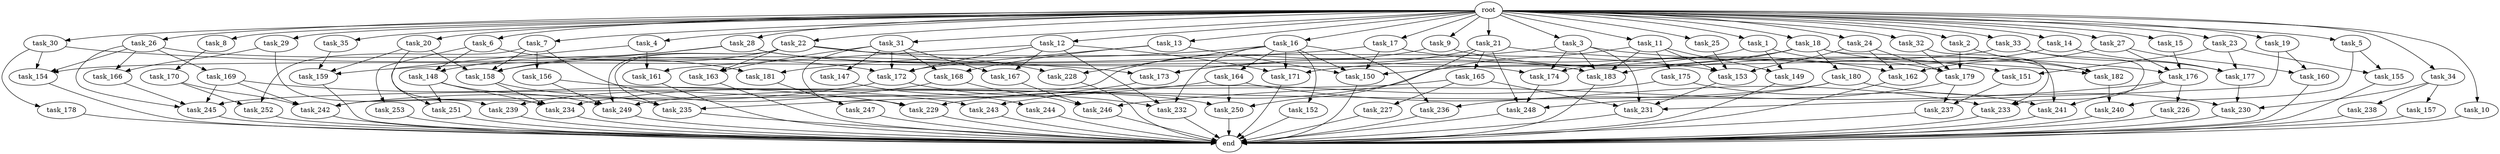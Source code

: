 digraph G {
  task_8 [size="102.400000"];
  task_239 [size="45526653337.600006"];
  task_173 [size="125413045043.200012"];
  task_158 [size="134002979635.200012"];
  task_17 [size="102.400000"];
  task_147 [size="54975581388.800003"];
  root [size="0.000000"];
  task_242 [size="244813135872.000000"];
  task_35 [size="102.400000"];
  task_161 [size="111669149696.000000"];
  task_159 [size="110810156236.800003"];
  task_26 [size="102.400000"];
  task_15 [size="102.400000"];
  task_252 [size="55834574848.000000"];
  task_251 [size="63565515980.800003"];
  task_167 [size="124554051584.000000"];
  task_227 [size="42090679500.800003"];
  task_166 [size="34359738368.000000"];
  task_177 [size="80745385164.800003"];
  task_33 [size="102.400000"];
  task_240 [size="38654705664.000000"];
  task_181 [size="77309411328.000000"];
  task_231 [size="212171384422.400024"];
  task_241 [size="100502234726.400009"];
  task_233 [size="127990025420.800003"];
  task_176 [size="76450417868.800003"];
  task_13 [size="102.400000"];
  task_153 [size="152041842278.399994"];
  task_30 [size="102.400000"];
  task_5 [size="102.400000"];
  task_183 [size="136579960012.800003"];
  task_6 [size="102.400000"];
  task_7 [size="102.400000"];
  task_25 [size="102.400000"];
  task_22 [size="102.400000"];
  task_169 [size="30923764531.200001"];
  task_3 [size="102.400000"];
  task_179 [size="51539607552.000000"];
  task_234 [size="279172874240.000000"];
  task_164 [size="69578470195.199997"];
  task_236 [size="91053306675.200012"];
  task_230 [size="32641751449.600002"];
  task_162 [size="90194313216.000000"];
  task_157 [size="7730941132.800000"];
  task_16 [size="102.400000"];
  task_154 [size="115105123532.800003"];
  task_150 [size="115964116992.000000"];
  task_175 [size="21474836480.000000"];
  task_253 [size="7730941132.800000"];
  task_155 [size="38654705664.000000"];
  task_160 [size="85899345920.000000"];
  task_182 [size="115105123532.800003"];
  task_245 [size="111669149696.000000"];
  task_21 [size="102.400000"];
  task_18 [size="102.400000"];
  task_180 [size="42090679500.800003"];
  task_31 [size="102.400000"];
  task_244 [size="42090679500.800003"];
  task_9 [size="102.400000"];
  task_237 [size="100502234726.400009"];
  task_168 [size="76450417868.800003"];
  task_28 [size="102.400000"];
  task_174 [size="80745385164.800003"];
  task_247 [size="42090679500.800003"];
  task_29 [size="102.400000"];
  task_11 [size="102.400000"];
  task_34 [size="102.400000"];
  task_10 [size="102.400000"];
  task_148 [size="11166914969.600000"];
  task_163 [size="85899345920.000000"];
  task_178 [size="42090679500.800003"];
  task_2 [size="102.400000"];
  task_171 [size="181247619891.200012"];
  end [size="0.000000"];
  task_228 [size="100502234726.400009"];
  task_14 [size="102.400000"];
  task_156 [size="13743895347.200001"];
  task_151 [size="116823110451.200012"];
  task_24 [size="102.400000"];
  task_243 [size="17179869184.000000"];
  task_19 [size="102.400000"];
  task_226 [size="54975581388.800003"];
  task_32 [size="102.400000"];
  task_170 [size="69578470195.199997"];
  task_4 [size="102.400000"];
  task_235 [size="171798691840.000000"];
  task_27 [size="102.400000"];
  task_232 [size="225056286310.400024"];
  task_149 [size="24910810316.800003"];
  task_229 [size="107374182400.000000"];
  task_23 [size="102.400000"];
  task_12 [size="102.400000"];
  task_165 [size="13743895347.200001"];
  task_1 [size="102.400000"];
  task_152 [size="69578470195.199997"];
  task_249 [size="81604378624.000000"];
  task_172 [size="176952652595.200012"];
  task_250 [size="76450417868.800003"];
  task_246 [size="110810156236.800003"];
  task_20 [size="102.400000"];
  task_238 [size="7730941132.800000"];
  task_248 [size="130567005798.400009"];

  task_8 -> task_170 [size="679477248.000000"];
  task_239 -> end [size="1.000000"];
  task_173 -> task_234 [size="838860800.000000"];
  task_158 -> task_235 [size="838860800.000000"];
  task_158 -> task_234 [size="838860800.000000"];
  task_17 -> task_159 [size="209715200.000000"];
  task_17 -> task_150 [size="209715200.000000"];
  task_17 -> task_162 [size="209715200.000000"];
  task_147 -> task_244 [size="411041792.000000"];
  root -> task_8 [size="1.000000"];
  root -> task_14 [size="1.000000"];
  root -> task_24 [size="1.000000"];
  root -> task_13 [size="1.000000"];
  root -> task_17 [size="1.000000"];
  root -> task_21 [size="1.000000"];
  root -> task_18 [size="1.000000"];
  root -> task_22 [size="1.000000"];
  root -> task_31 [size="1.000000"];
  root -> task_9 [size="1.000000"];
  root -> task_5 [size="1.000000"];
  root -> task_32 [size="1.000000"];
  root -> task_26 [size="1.000000"];
  root -> task_15 [size="1.000000"];
  root -> task_6 [size="1.000000"];
  root -> task_4 [size="1.000000"];
  root -> task_29 [size="1.000000"];
  root -> task_30 [size="1.000000"];
  root -> task_34 [size="1.000000"];
  root -> task_3 [size="1.000000"];
  root -> task_19 [size="1.000000"];
  root -> task_10 [size="1.000000"];
  root -> task_23 [size="1.000000"];
  root -> task_12 [size="1.000000"];
  root -> task_1 [size="1.000000"];
  root -> task_33 [size="1.000000"];
  root -> task_2 [size="1.000000"];
  root -> task_25 [size="1.000000"];
  root -> task_20 [size="1.000000"];
  root -> task_35 [size="1.000000"];
  root -> task_7 [size="1.000000"];
  root -> task_27 [size="1.000000"];
  root -> task_11 [size="1.000000"];
  root -> task_28 [size="1.000000"];
  root -> task_16 [size="1.000000"];
  task_242 -> end [size="1.000000"];
  task_35 -> task_159 [size="33554432.000000"];
  task_161 -> end [size="1.000000"];
  task_159 -> end [size="1.000000"];
  task_26 -> task_154 [size="301989888.000000"];
  task_26 -> task_245 [size="301989888.000000"];
  task_26 -> task_169 [size="301989888.000000"];
  task_26 -> task_166 [size="301989888.000000"];
  task_26 -> task_172 [size="301989888.000000"];
  task_15 -> task_176 [size="75497472.000000"];
  task_252 -> end [size="1.000000"];
  task_251 -> end [size="1.000000"];
  task_167 -> task_246 [size="134217728.000000"];
  task_227 -> end [size="1.000000"];
  task_166 -> task_245 [size="75497472.000000"];
  task_177 -> task_230 [size="33554432.000000"];
  task_33 -> task_154 [size="411041792.000000"];
  task_33 -> task_233 [size="411041792.000000"];
  task_33 -> task_177 [size="411041792.000000"];
  task_240 -> end [size="1.000000"];
  task_181 -> task_247 [size="411041792.000000"];
  task_231 -> end [size="1.000000"];
  task_241 -> end [size="1.000000"];
  task_233 -> end [size="1.000000"];
  task_176 -> task_241 [size="536870912.000000"];
  task_176 -> task_246 [size="536870912.000000"];
  task_176 -> task_226 [size="536870912.000000"];
  task_13 -> task_172 [size="209715200.000000"];
  task_13 -> task_150 [size="209715200.000000"];
  task_13 -> task_168 [size="209715200.000000"];
  task_153 -> task_231 [size="679477248.000000"];
  task_30 -> task_154 [size="411041792.000000"];
  task_30 -> task_173 [size="411041792.000000"];
  task_30 -> task_178 [size="411041792.000000"];
  task_5 -> task_155 [size="75497472.000000"];
  task_5 -> task_240 [size="75497472.000000"];
  task_183 -> end [size="1.000000"];
  task_6 -> task_148 [size="75497472.000000"];
  task_6 -> task_253 [size="75497472.000000"];
  task_6 -> task_181 [size="75497472.000000"];
  task_7 -> task_156 [size="134217728.000000"];
  task_7 -> task_158 [size="134217728.000000"];
  task_7 -> task_243 [size="134217728.000000"];
  task_7 -> task_252 [size="134217728.000000"];
  task_25 -> task_153 [size="838860800.000000"];
  task_22 -> task_235 [size="301989888.000000"];
  task_22 -> task_158 [size="301989888.000000"];
  task_22 -> task_163 [size="301989888.000000"];
  task_22 -> task_153 [size="301989888.000000"];
  task_22 -> task_228 [size="301989888.000000"];
  task_22 -> task_249 [size="301989888.000000"];
  task_169 -> task_245 [size="301989888.000000"];
  task_169 -> task_229 [size="301989888.000000"];
  task_169 -> task_242 [size="301989888.000000"];
  task_3 -> task_182 [size="679477248.000000"];
  task_3 -> task_231 [size="679477248.000000"];
  task_3 -> task_174 [size="679477248.000000"];
  task_3 -> task_173 [size="679477248.000000"];
  task_3 -> task_183 [size="679477248.000000"];
  task_179 -> task_237 [size="301989888.000000"];
  task_179 -> task_248 [size="301989888.000000"];
  task_234 -> end [size="1.000000"];
  task_164 -> task_235 [size="536870912.000000"];
  task_164 -> task_233 [size="536870912.000000"];
  task_164 -> task_250 [size="536870912.000000"];
  task_236 -> end [size="1.000000"];
  task_230 -> end [size="1.000000"];
  task_162 -> end [size="1.000000"];
  task_157 -> end [size="1.000000"];
  task_16 -> task_232 [size="679477248.000000"];
  task_16 -> task_228 [size="679477248.000000"];
  task_16 -> task_181 [size="679477248.000000"];
  task_16 -> task_236 [size="679477248.000000"];
  task_16 -> task_164 [size="679477248.000000"];
  task_16 -> task_150 [size="679477248.000000"];
  task_16 -> task_171 [size="679477248.000000"];
  task_16 -> task_152 [size="679477248.000000"];
  task_154 -> end [size="1.000000"];
  task_150 -> end [size="1.000000"];
  task_175 -> task_241 [size="33554432.000000"];
  task_175 -> task_243 [size="33554432.000000"];
  task_253 -> end [size="1.000000"];
  task_155 -> end [size="1.000000"];
  task_160 -> end [size="1.000000"];
  task_182 -> task_240 [size="301989888.000000"];
  task_245 -> end [size="1.000000"];
  task_21 -> task_173 [size="134217728.000000"];
  task_21 -> task_250 [size="134217728.000000"];
  task_21 -> task_176 [size="134217728.000000"];
  task_21 -> task_165 [size="134217728.000000"];
  task_21 -> task_248 [size="134217728.000000"];
  task_18 -> task_241 [size="411041792.000000"];
  task_18 -> task_180 [size="411041792.000000"];
  task_18 -> task_182 [size="411041792.000000"];
  task_18 -> task_171 [size="411041792.000000"];
  task_18 -> task_183 [size="411041792.000000"];
  task_180 -> task_249 [size="209715200.000000"];
  task_180 -> task_236 [size="209715200.000000"];
  task_180 -> task_230 [size="209715200.000000"];
  task_31 -> task_172 [size="536870912.000000"];
  task_31 -> task_167 [size="536870912.000000"];
  task_31 -> task_163 [size="536870912.000000"];
  task_31 -> task_229 [size="536870912.000000"];
  task_31 -> task_147 [size="536870912.000000"];
  task_31 -> task_168 [size="536870912.000000"];
  task_244 -> end [size="1.000000"];
  task_9 -> task_242 [size="838860800.000000"];
  task_9 -> task_151 [size="838860800.000000"];
  task_237 -> end [size="1.000000"];
  task_168 -> task_239 [size="411041792.000000"];
  task_168 -> task_246 [size="411041792.000000"];
  task_28 -> task_148 [size="33554432.000000"];
  task_28 -> task_174 [size="33554432.000000"];
  task_28 -> task_158 [size="33554432.000000"];
  task_28 -> task_183 [size="33554432.000000"];
  task_174 -> task_248 [size="838860800.000000"];
  task_247 -> end [size="1.000000"];
  task_29 -> task_239 [size="33554432.000000"];
  task_29 -> task_166 [size="33554432.000000"];
  task_11 -> task_153 [size="209715200.000000"];
  task_11 -> task_149 [size="209715200.000000"];
  task_11 -> task_183 [size="209715200.000000"];
  task_11 -> task_175 [size="209715200.000000"];
  task_11 -> task_229 [size="209715200.000000"];
  task_34 -> task_157 [size="75497472.000000"];
  task_34 -> task_230 [size="75497472.000000"];
  task_34 -> task_238 [size="75497472.000000"];
  task_10 -> end [size="1.000000"];
  task_148 -> task_249 [size="209715200.000000"];
  task_148 -> task_234 [size="209715200.000000"];
  task_148 -> task_251 [size="209715200.000000"];
  task_163 -> end [size="1.000000"];
  task_178 -> end [size="1.000000"];
  task_2 -> task_179 [size="33554432.000000"];
  task_2 -> task_182 [size="33554432.000000"];
  task_171 -> end [size="1.000000"];
  task_228 -> end [size="1.000000"];
  task_14 -> task_174 [size="75497472.000000"];
  task_14 -> task_177 [size="75497472.000000"];
  task_156 -> task_249 [size="75497472.000000"];
  task_156 -> task_250 [size="75497472.000000"];
  task_151 -> task_237 [size="679477248.000000"];
  task_24 -> task_153 [size="134217728.000000"];
  task_24 -> task_162 [size="134217728.000000"];
  task_24 -> task_179 [size="134217728.000000"];
  task_243 -> end [size="1.000000"];
  task_19 -> task_160 [size="301989888.000000"];
  task_19 -> task_231 [size="301989888.000000"];
  task_226 -> end [size="1.000000"];
  task_32 -> task_233 [size="301989888.000000"];
  task_32 -> task_179 [size="301989888.000000"];
  task_170 -> task_242 [size="411041792.000000"];
  task_170 -> task_252 [size="411041792.000000"];
  task_4 -> task_161 [size="411041792.000000"];
  task_4 -> task_251 [size="411041792.000000"];
  task_235 -> end [size="1.000000"];
  task_27 -> task_160 [size="536870912.000000"];
  task_27 -> task_176 [size="536870912.000000"];
  task_27 -> task_162 [size="536870912.000000"];
  task_232 -> end [size="1.000000"];
  task_149 -> end [size="1.000000"];
  task_229 -> end [size="1.000000"];
  task_23 -> task_151 [size="301989888.000000"];
  task_23 -> task_177 [size="301989888.000000"];
  task_23 -> task_155 [size="301989888.000000"];
  task_12 -> task_161 [size="679477248.000000"];
  task_12 -> task_172 [size="679477248.000000"];
  task_12 -> task_167 [size="679477248.000000"];
  task_12 -> task_171 [size="679477248.000000"];
  task_12 -> task_232 [size="679477248.000000"];
  task_165 -> task_245 [size="411041792.000000"];
  task_165 -> task_231 [size="411041792.000000"];
  task_165 -> task_227 [size="411041792.000000"];
  task_1 -> task_149 [size="33554432.000000"];
  task_1 -> task_150 [size="33554432.000000"];
  task_1 -> task_179 [size="33554432.000000"];
  task_152 -> end [size="1.000000"];
  task_249 -> end [size="1.000000"];
  task_172 -> task_242 [size="838860800.000000"];
  task_172 -> task_232 [size="838860800.000000"];
  task_250 -> end [size="1.000000"];
  task_246 -> end [size="1.000000"];
  task_20 -> task_159 [size="838860800.000000"];
  task_20 -> task_158 [size="838860800.000000"];
  task_20 -> task_234 [size="838860800.000000"];
  task_238 -> end [size="1.000000"];
  task_248 -> end [size="1.000000"];
}
